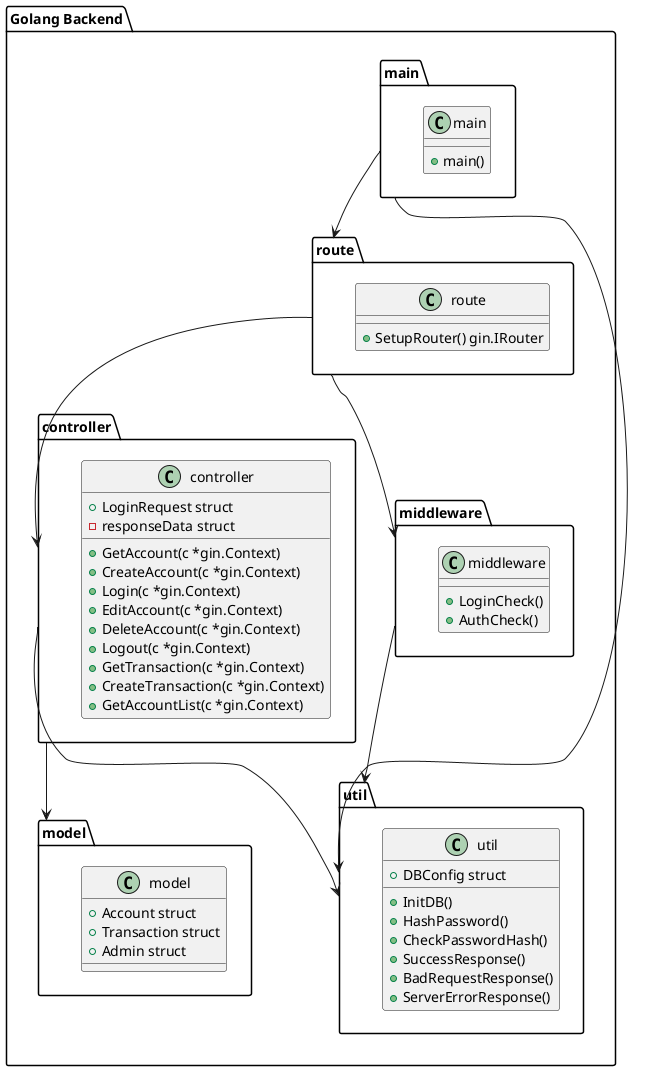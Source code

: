 @startuml
!define RECTANGLE class

package "Golang Backend" {
  package "main" {
    RECTANGLE main {
      +main()
    }
  }

  package "route" {
    RECTANGLE route {
      +SetupRouter() gin.IRouter
    }
  }

  package "controller" {
    RECTANGLE controller {
      +LoginRequest struct
      -responseData struct
      +GetAccount(c *gin.Context)
      +CreateAccount(c *gin.Context)
      +Login(c *gin.Context)
      +EditAccount(c *gin.Context)
      +DeleteAccount(c *gin.Context)
      +Logout(c *gin.Context)
      +GetTransaction(c *gin.Context)
      +CreateTransaction(c *gin.Context)
      +GetAccountList(c *gin.Context)
    }
  }

  package "model" {
    RECTANGLE model {
      +Account struct
      +Transaction struct
      +Admin struct
    }
  }

  package "middleware" {
    RECTANGLE middleware {
      +LoginCheck()
      +AuthCheck()
    }
  }

  package "util" {
    RECTANGLE util {
      +DBConfig struct
      +InitDB()
      +HashPassword()
      +CheckPasswordHash()
      +SuccessResponse()
      +BadRequestResponse()
      +ServerErrorResponse()
    }
  }

  main --> route
  route --> controller
  controller --> model
  route --> middleware
  main --> util
  controller --> util
  middleware --> util
}

@enduml

